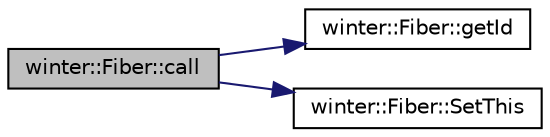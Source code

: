 digraph "winter::Fiber::call"
{
 // LATEX_PDF_SIZE
  edge [fontname="Helvetica",fontsize="10",labelfontname="Helvetica",labelfontsize="10"];
  node [fontname="Helvetica",fontsize="10",shape=record];
  rankdir="LR";
  Node1 [label="winter::Fiber::call",height=0.2,width=0.4,color="black", fillcolor="grey75", style="filled", fontcolor="black",tooltip="将当前线程切换到执行状态"];
  Node1 -> Node2 [color="midnightblue",fontsize="10",style="solid",fontname="Helvetica"];
  Node2 [label="winter::Fiber::getId",height=0.2,width=0.4,color="black", fillcolor="white", style="filled",URL="$classwinter_1_1Fiber.html#a292ad74db0b556f5fe9357821774949f",tooltip="返回协程id"];
  Node1 -> Node3 [color="midnightblue",fontsize="10",style="solid",fontname="Helvetica"];
  Node3 [label="winter::Fiber::SetThis",height=0.2,width=0.4,color="black", fillcolor="white", style="filled",URL="$classwinter_1_1Fiber.html#ad58ca3bef5dd8f3605436684bff8cd6f",tooltip="设置当前线程的运行协程"];
}
